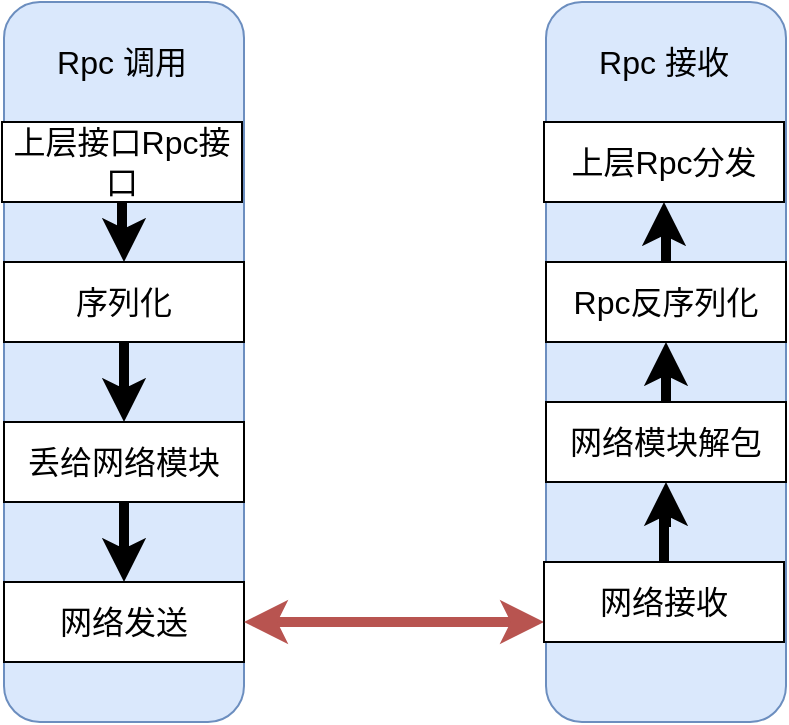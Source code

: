 <mxfile version="12.9.10" type="github">
  <diagram id="cH-F4IgIYANjRXPfwng8" name="Page-1">
    <mxGraphModel dx="1422" dy="745" grid="1" gridSize="10" guides="1" tooltips="1" connect="1" arrows="1" fold="1" page="1" pageScale="1" pageWidth="827" pageHeight="1169" math="0" shadow="0">
      <root>
        <mxCell id="0" />
        <mxCell id="1" parent="0" />
        <mxCell id="BguymTqi-EYLwPpGwwXe-1" value="" style="rounded=1;whiteSpace=wrap;html=1;fillColor=#dae8fc;strokeColor=#6c8ebf;fontSize=16;" vertex="1" parent="1">
          <mxGeometry x="181" y="160" width="120" height="360" as="geometry" />
        </mxCell>
        <mxCell id="BguymTqi-EYLwPpGwwXe-30" style="edgeStyle=orthogonalEdgeStyle;rounded=0;orthogonalLoop=1;jettySize=auto;html=1;entryX=0.5;entryY=0;entryDx=0;entryDy=0;strokeWidth=5;fontSize=16;" edge="1" parent="1" source="BguymTqi-EYLwPpGwwXe-2" target="BguymTqi-EYLwPpGwwXe-3">
          <mxGeometry relative="1" as="geometry" />
        </mxCell>
        <mxCell id="BguymTqi-EYLwPpGwwXe-2" value="上层接口Rpc接口" style="rounded=0;whiteSpace=wrap;html=1;fontSize=16;" vertex="1" parent="1">
          <mxGeometry x="180" y="220" width="120" height="40" as="geometry" />
        </mxCell>
        <mxCell id="BguymTqi-EYLwPpGwwXe-31" style="edgeStyle=orthogonalEdgeStyle;rounded=0;orthogonalLoop=1;jettySize=auto;html=1;entryX=0.5;entryY=0;entryDx=0;entryDy=0;strokeWidth=5;fontSize=16;" edge="1" parent="1" source="BguymTqi-EYLwPpGwwXe-3" target="BguymTqi-EYLwPpGwwXe-5">
          <mxGeometry relative="1" as="geometry" />
        </mxCell>
        <mxCell id="BguymTqi-EYLwPpGwwXe-3" value="序列化" style="rounded=0;whiteSpace=wrap;html=1;fontSize=16;" vertex="1" parent="1">
          <mxGeometry x="181" y="290" width="120" height="40" as="geometry" />
        </mxCell>
        <mxCell id="BguymTqi-EYLwPpGwwXe-35" value="" style="edgeStyle=orthogonalEdgeStyle;rounded=0;orthogonalLoop=1;jettySize=auto;html=1;strokeWidth=5;fontSize=16;" edge="1" parent="1" source="BguymTqi-EYLwPpGwwXe-5" target="BguymTqi-EYLwPpGwwXe-7">
          <mxGeometry relative="1" as="geometry" />
        </mxCell>
        <mxCell id="BguymTqi-EYLwPpGwwXe-5" value="丢给网络模块" style="rounded=0;whiteSpace=wrap;html=1;fontSize=16;" vertex="1" parent="1">
          <mxGeometry x="181" y="370" width="120" height="40" as="geometry" />
        </mxCell>
        <mxCell id="BguymTqi-EYLwPpGwwXe-7" value="网络发送" style="rounded=0;whiteSpace=wrap;html=1;fontSize=16;" vertex="1" parent="1">
          <mxGeometry x="181" y="450" width="120" height="40" as="geometry" />
        </mxCell>
        <mxCell id="BguymTqi-EYLwPpGwwXe-9" value="Rpc 调用" style="text;html=1;strokeColor=none;fillColor=none;align=center;verticalAlign=middle;whiteSpace=wrap;rounded=0;fontSize=16;" vertex="1" parent="1">
          <mxGeometry x="205" y="180" width="70" height="20" as="geometry" />
        </mxCell>
        <mxCell id="BguymTqi-EYLwPpGwwXe-12" value="" style="endArrow=classic;startArrow=classic;html=1;strokeWidth=5;fontSize=16;fillColor=#f8cecc;strokeColor=#b85450;" edge="1" parent="1">
          <mxGeometry width="50" height="50" relative="1" as="geometry">
            <mxPoint x="301" y="470" as="sourcePoint" />
            <mxPoint x="451" y="470" as="targetPoint" />
          </mxGeometry>
        </mxCell>
        <mxCell id="BguymTqi-EYLwPpGwwXe-13" value="" style="rounded=1;whiteSpace=wrap;html=1;fillColor=#dae8fc;strokeColor=#6c8ebf;fontSize=16;" vertex="1" parent="1">
          <mxGeometry x="452" y="160" width="120" height="360" as="geometry" />
        </mxCell>
        <mxCell id="BguymTqi-EYLwPpGwwXe-15" value="上层Rpc分发" style="rounded=0;whiteSpace=wrap;html=1;fontSize=16;" vertex="1" parent="1">
          <mxGeometry x="451" y="220" width="120" height="40" as="geometry" />
        </mxCell>
        <mxCell id="BguymTqi-EYLwPpGwwXe-24" style="edgeStyle=orthogonalEdgeStyle;rounded=0;orthogonalLoop=1;jettySize=auto;html=1;entryX=0.5;entryY=1;entryDx=0;entryDy=0;strokeWidth=5;fontSize=16;" edge="1" parent="1" source="BguymTqi-EYLwPpGwwXe-17" target="BguymTqi-EYLwPpGwwXe-15">
          <mxGeometry relative="1" as="geometry" />
        </mxCell>
        <mxCell id="BguymTqi-EYLwPpGwwXe-17" value="Rpc反序列化" style="rounded=0;whiteSpace=wrap;html=1;fontSize=16;" vertex="1" parent="1">
          <mxGeometry x="452" y="290" width="120" height="40" as="geometry" />
        </mxCell>
        <mxCell id="BguymTqi-EYLwPpGwwXe-23" style="edgeStyle=orthogonalEdgeStyle;rounded=0;orthogonalLoop=1;jettySize=auto;html=1;entryX=0.5;entryY=1;entryDx=0;entryDy=0;strokeWidth=5;fontSize=16;" edge="1" parent="1" source="BguymTqi-EYLwPpGwwXe-19" target="BguymTqi-EYLwPpGwwXe-17">
          <mxGeometry relative="1" as="geometry" />
        </mxCell>
        <mxCell id="BguymTqi-EYLwPpGwwXe-19" value="网络模块解包" style="rounded=0;whiteSpace=wrap;html=1;fontSize=16;" vertex="1" parent="1">
          <mxGeometry x="452" y="360" width="120" height="40" as="geometry" />
        </mxCell>
        <mxCell id="BguymTqi-EYLwPpGwwXe-22" style="edgeStyle=orthogonalEdgeStyle;rounded=0;orthogonalLoop=1;jettySize=auto;html=1;strokeWidth=5;fontSize=16;" edge="1" parent="1" source="BguymTqi-EYLwPpGwwXe-20" target="BguymTqi-EYLwPpGwwXe-19">
          <mxGeometry relative="1" as="geometry" />
        </mxCell>
        <mxCell id="BguymTqi-EYLwPpGwwXe-20" value="网络接收" style="rounded=0;whiteSpace=wrap;html=1;fontSize=16;" vertex="1" parent="1">
          <mxGeometry x="451" y="440" width="120" height="40" as="geometry" />
        </mxCell>
        <mxCell id="BguymTqi-EYLwPpGwwXe-21" value="Rpc 接收" style="text;html=1;strokeColor=none;fillColor=none;align=center;verticalAlign=middle;whiteSpace=wrap;rounded=0;fontSize=16;" vertex="1" parent="1">
          <mxGeometry x="476" y="180" width="70" height="20" as="geometry" />
        </mxCell>
      </root>
    </mxGraphModel>
  </diagram>
</mxfile>
